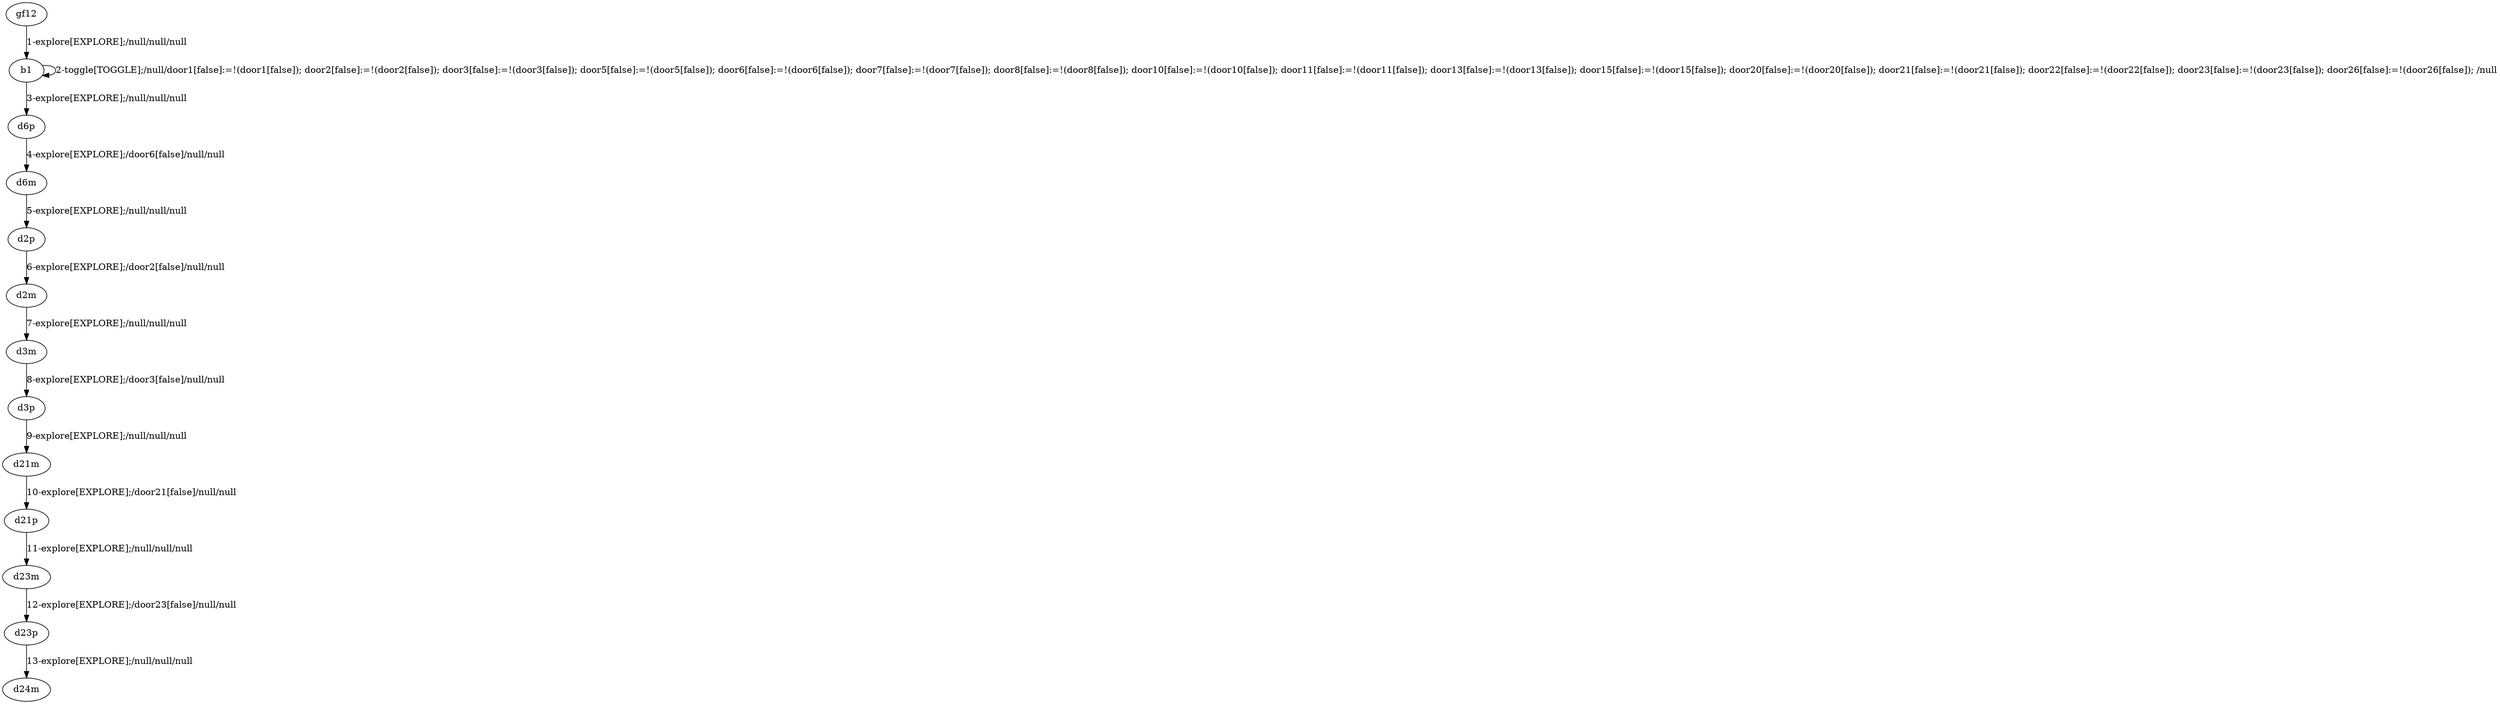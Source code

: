 # Total number of goals covered by this test: 4
# d21p --> d23m
# d21m --> d21p
# d23p --> d24m
# d23m --> d23p

digraph g {
"gf12" -> "b1" [label = "1-explore[EXPLORE];/null/null/null"];
"b1" -> "b1" [label = "2-toggle[TOGGLE];/null/door1[false]:=!(door1[false]); door2[false]:=!(door2[false]); door3[false]:=!(door3[false]); door5[false]:=!(door5[false]); door6[false]:=!(door6[false]); door7[false]:=!(door7[false]); door8[false]:=!(door8[false]); door10[false]:=!(door10[false]); door11[false]:=!(door11[false]); door13[false]:=!(door13[false]); door15[false]:=!(door15[false]); door20[false]:=!(door20[false]); door21[false]:=!(door21[false]); door22[false]:=!(door22[false]); door23[false]:=!(door23[false]); door26[false]:=!(door26[false]); /null"];
"b1" -> "d6p" [label = "3-explore[EXPLORE];/null/null/null"];
"d6p" -> "d6m" [label = "4-explore[EXPLORE];/door6[false]/null/null"];
"d6m" -> "d2p" [label = "5-explore[EXPLORE];/null/null/null"];
"d2p" -> "d2m" [label = "6-explore[EXPLORE];/door2[false]/null/null"];
"d2m" -> "d3m" [label = "7-explore[EXPLORE];/null/null/null"];
"d3m" -> "d3p" [label = "8-explore[EXPLORE];/door3[false]/null/null"];
"d3p" -> "d21m" [label = "9-explore[EXPLORE];/null/null/null"];
"d21m" -> "d21p" [label = "10-explore[EXPLORE];/door21[false]/null/null"];
"d21p" -> "d23m" [label = "11-explore[EXPLORE];/null/null/null"];
"d23m" -> "d23p" [label = "12-explore[EXPLORE];/door23[false]/null/null"];
"d23p" -> "d24m" [label = "13-explore[EXPLORE];/null/null/null"];
}